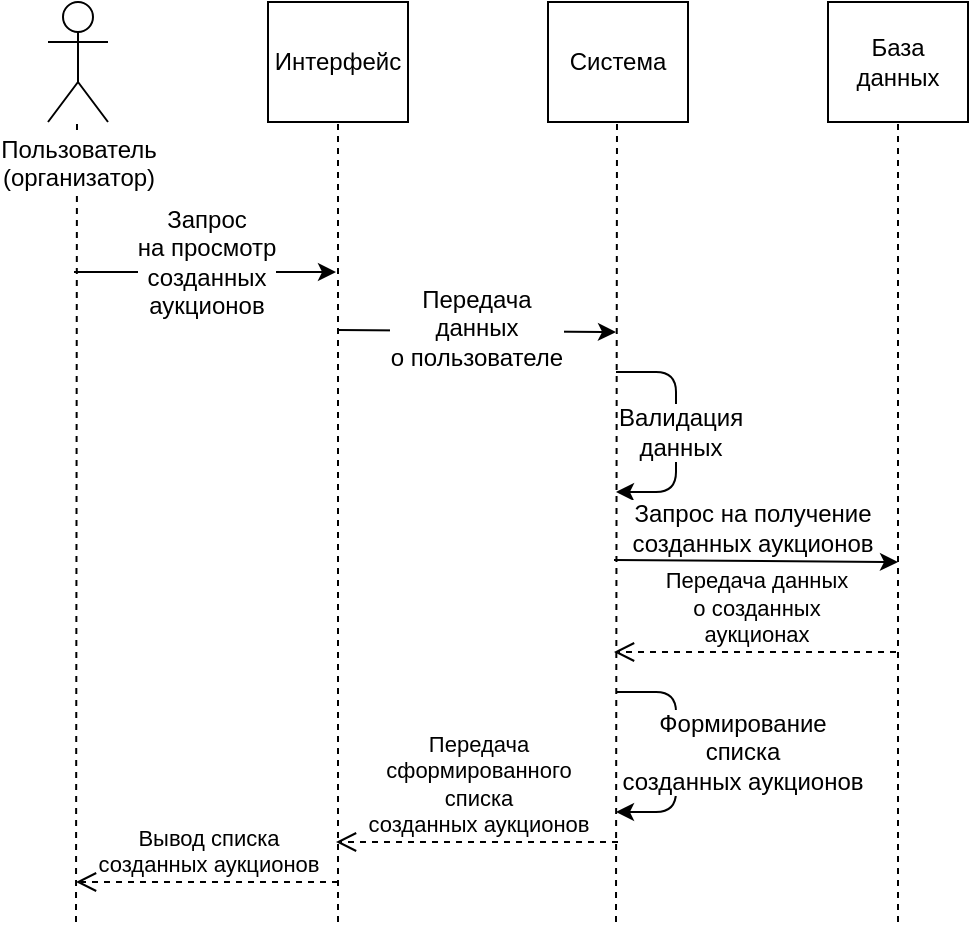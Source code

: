 <mxfile version="10.7.5" type="github"><diagram id="p4gZbmN915IkZskqoDSe" name="Page-1"><mxGraphModel dx="1568" dy="574" grid="1" gridSize="10" guides="1" tooltips="1" connect="1" arrows="1" fold="1" page="1" pageScale="1" pageWidth="827" pageHeight="1169" math="0" shadow="0"><root><mxCell id="0"/><mxCell id="1" parent="0"/><mxCell id="u6ldHnlmYiOKP26vBX6c-1" value="Интерфейс" style="rounded=0;whiteSpace=wrap;html=1;" parent="1" vertex="1"><mxGeometry x="230" y="200" width="70" height="60" as="geometry"/></mxCell><mxCell id="u6ldHnlmYiOKP26vBX6c-2" value="Система" style="rounded=0;whiteSpace=wrap;html=1;" parent="1" vertex="1"><mxGeometry x="370" y="200" width="70" height="60" as="geometry"/></mxCell><mxCell id="u6ldHnlmYiOKP26vBX6c-3" value="База данных" style="rounded=0;whiteSpace=wrap;html=1;" parent="1" vertex="1"><mxGeometry x="510" y="200" width="70" height="60" as="geometry"/></mxCell><mxCell id="u6ldHnlmYiOKP26vBX6c-4" value="" style="endArrow=none;dashed=1;html=1;entryX=0.5;entryY=1;entryDx=0;entryDy=0;" parent="1" target="u6ldHnlmYiOKP26vBX6c-3" edge="1"><mxGeometry width="50" height="50" relative="1" as="geometry"><mxPoint x="545" y="660" as="sourcePoint"/><mxPoint x="150" y="300" as="targetPoint"/></mxGeometry></mxCell><mxCell id="u6ldHnlmYiOKP26vBX6c-5" value="" style="endArrow=none;dashed=1;html=1;entryX=0.5;entryY=1;entryDx=0;entryDy=0;" parent="1" edge="1"><mxGeometry width="50" height="50" relative="1" as="geometry"><mxPoint x="404" y="660" as="sourcePoint"/><mxPoint x="404.5" y="260" as="targetPoint"/></mxGeometry></mxCell><mxCell id="u6ldHnlmYiOKP26vBX6c-6" value="" style="endArrow=none;dashed=1;html=1;entryX=0.5;entryY=1;entryDx=0;entryDy=0;" parent="1" edge="1"><mxGeometry width="50" height="50" relative="1" as="geometry"><mxPoint x="265" y="660" as="sourcePoint"/><mxPoint x="265" y="260" as="targetPoint"/></mxGeometry></mxCell><mxCell id="u6ldHnlmYiOKP26vBX6c-7" value="" style="endArrow=none;dashed=1;html=1;entryX=0.5;entryY=1;entryDx=0;entryDy=0;" parent="1" edge="1"><mxGeometry width="50" height="50" relative="1" as="geometry"><mxPoint x="134" y="660" as="sourcePoint"/><mxPoint x="134.5" y="260" as="targetPoint"/></mxGeometry></mxCell><mxCell id="u6ldHnlmYiOKP26vBX6c-8" value="Пользователь&lt;br&gt;(организатор)&lt;br&gt;" style="shape=umlActor;verticalLabelPosition=bottom;labelBackgroundColor=#ffffff;verticalAlign=top;html=1;outlineConnect=0;" parent="1" vertex="1"><mxGeometry x="120" y="200" width="30" height="60" as="geometry"/></mxCell><mxCell id="u6ldHnlmYiOKP26vBX6c-11" value="" style="endArrow=classic;html=1;" parent="1" edge="1"><mxGeometry width="50" height="50" relative="1" as="geometry"><mxPoint x="133" y="335" as="sourcePoint"/><mxPoint x="264" y="335" as="targetPoint"/></mxGeometry></mxCell><mxCell id="u6ldHnlmYiOKP26vBX6c-12" value="Запрос&lt;br&gt;на просмотр&lt;br&gt;созданных&lt;br&gt;аукционов&lt;br&gt;" style="text;html=1;resizable=0;points=[];align=center;verticalAlign=middle;labelBackgroundColor=#ffffff;" parent="u6ldHnlmYiOKP26vBX6c-11" vertex="1" connectable="0"><mxGeometry x="0.23" relative="1" as="geometry"><mxPoint x="-15" y="-5" as="offset"/></mxGeometry></mxCell><mxCell id="u6ldHnlmYiOKP26vBX6c-13" value="" style="endArrow=classic;html=1;" parent="1" edge="1"><mxGeometry width="50" height="50" relative="1" as="geometry"><mxPoint x="265" y="364" as="sourcePoint"/><mxPoint x="404" y="365" as="targetPoint"/></mxGeometry></mxCell><mxCell id="u6ldHnlmYiOKP26vBX6c-14" value="Передача&lt;br&gt;данных&lt;br&gt;о пользователе&lt;br&gt;" style="text;html=1;resizable=0;points=[];align=center;verticalAlign=middle;labelBackgroundColor=#ffffff;" parent="u6ldHnlmYiOKP26vBX6c-13" vertex="1" connectable="0"><mxGeometry x="-0.143" y="-1" relative="1" as="geometry"><mxPoint x="9" y="-3" as="offset"/></mxGeometry></mxCell><mxCell id="u6ldHnlmYiOKP26vBX6c-15" value="" style="endArrow=classic;html=1;" parent="1" edge="1"><mxGeometry width="50" height="50" relative="1" as="geometry"><mxPoint x="404" y="385" as="sourcePoint"/><mxPoint x="404" y="445" as="targetPoint"/><Array as="points"><mxPoint x="434" y="385"/><mxPoint x="434" y="445"/></Array></mxGeometry></mxCell><mxCell id="u6ldHnlmYiOKP26vBX6c-16" value="Валидация&lt;br&gt;данных&lt;br&gt;" style="text;html=1;resizable=0;points=[];align=center;verticalAlign=middle;labelBackgroundColor=#ffffff;" parent="u6ldHnlmYiOKP26vBX6c-15" vertex="1" connectable="0"><mxGeometry x="0.079" relative="1" as="geometry"><mxPoint x="2" y="-5" as="offset"/></mxGeometry></mxCell><mxCell id="u6ldHnlmYiOKP26vBX6c-17" value="" style="endArrow=classic;html=1;" parent="1" edge="1"><mxGeometry width="50" height="50" relative="1" as="geometry"><mxPoint x="403" y="479" as="sourcePoint"/><mxPoint x="545" y="480" as="targetPoint"/></mxGeometry></mxCell><mxCell id="u6ldHnlmYiOKP26vBX6c-18" value="Запрос на&amp;nbsp;получение&lt;br&gt;созданных аукционов&lt;br&gt;" style="text;html=1;resizable=0;points=[];align=center;verticalAlign=middle;labelBackgroundColor=#ffffff;" parent="u6ldHnlmYiOKP26vBX6c-17" vertex="1" connectable="0"><mxGeometry x="0.279" relative="1" as="geometry"><mxPoint x="-22" y="-17" as="offset"/></mxGeometry></mxCell><mxCell id="ipUF_G5W6-bLaeuKjKPf-3" value="" style="endArrow=classic;html=1;" edge="1" parent="1"><mxGeometry width="50" height="50" relative="1" as="geometry"><mxPoint x="404" y="545" as="sourcePoint"/><mxPoint x="404" y="605" as="targetPoint"/><Array as="points"><mxPoint x="434" y="545"/><mxPoint x="434" y="605"/></Array></mxGeometry></mxCell><mxCell id="ipUF_G5W6-bLaeuKjKPf-4" value="Формирование&lt;br&gt;списка&lt;br&gt;созданных аукционов&lt;br&gt;" style="text;html=1;resizable=0;points=[];align=center;verticalAlign=middle;labelBackgroundColor=#ffffff;" vertex="1" connectable="0" parent="ipUF_G5W6-bLaeuKjKPf-3"><mxGeometry x="0.079" relative="1" as="geometry"><mxPoint x="33" y="-4.5" as="offset"/></mxGeometry></mxCell><mxCell id="ipUF_G5W6-bLaeuKjKPf-5" value="&lt;span&gt;Передача данных&lt;/span&gt;&lt;br&gt;&lt;span&gt;о созданных&lt;/span&gt;&lt;br&gt;&lt;span&gt;аукционах&lt;/span&gt;" style="html=1;verticalAlign=bottom;endArrow=open;dashed=1;endSize=8;" edge="1" parent="1"><mxGeometry relative="1" as="geometry"><mxPoint x="544" y="525" as="sourcePoint"/><mxPoint x="403" y="525" as="targetPoint"/></mxGeometry></mxCell><mxCell id="ipUF_G5W6-bLaeuKjKPf-6" value="Передача&lt;br&gt;сформированного&lt;br&gt;списка&lt;br&gt;созданных аукционов&lt;br&gt;" style="html=1;verticalAlign=bottom;endArrow=open;dashed=1;endSize=8;" edge="1" parent="1"><mxGeometry relative="1" as="geometry"><mxPoint x="405" y="620" as="sourcePoint"/><mxPoint x="264" y="620" as="targetPoint"/></mxGeometry></mxCell><mxCell id="ipUF_G5W6-bLaeuKjKPf-7" value="&lt;span&gt;Вывод списка&lt;/span&gt;&lt;br&gt;&lt;span&gt;созданных&amp;nbsp;&lt;/span&gt;&lt;span&gt;аукционов&lt;/span&gt;" style="html=1;verticalAlign=bottom;endArrow=open;dashed=1;endSize=8;" edge="1" parent="1"><mxGeometry relative="1" as="geometry"><mxPoint x="265" y="640" as="sourcePoint"/><mxPoint x="134" y="640" as="targetPoint"/></mxGeometry></mxCell></root></mxGraphModel></diagram></mxfile>